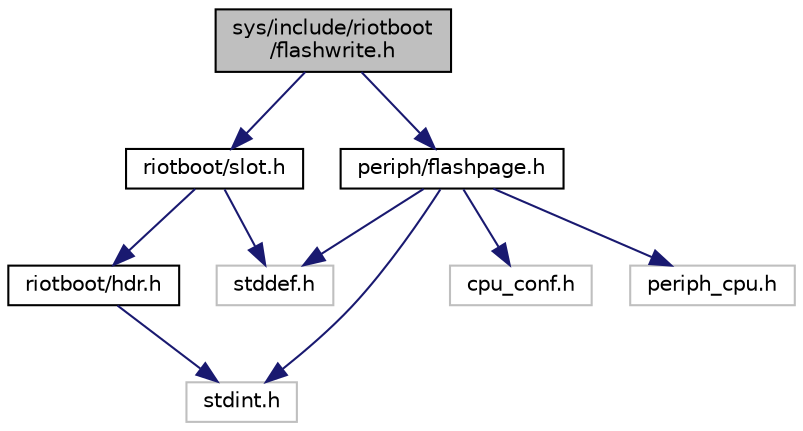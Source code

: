 digraph "sys/include/riotboot/flashwrite.h"
{
 // LATEX_PDF_SIZE
  edge [fontname="Helvetica",fontsize="10",labelfontname="Helvetica",labelfontsize="10"];
  node [fontname="Helvetica",fontsize="10",shape=record];
  Node1 [label="sys/include/riotboot\l/flashwrite.h",height=0.2,width=0.4,color="black", fillcolor="grey75", style="filled", fontcolor="black",tooltip="riotboot flash writing module"];
  Node1 -> Node2 [color="midnightblue",fontsize="10",style="solid",fontname="Helvetica"];
  Node2 [label="riotboot/slot.h",height=0.2,width=0.4,color="black", fillcolor="white", style="filled",URL="$slot_8h.html",tooltip="Slot management tools."];
  Node2 -> Node3 [color="midnightblue",fontsize="10",style="solid",fontname="Helvetica"];
  Node3 [label="stddef.h",height=0.2,width=0.4,color="grey75", fillcolor="white", style="filled",tooltip=" "];
  Node2 -> Node4 [color="midnightblue",fontsize="10",style="solid",fontname="Helvetica"];
  Node4 [label="riotboot/hdr.h",height=0.2,width=0.4,color="black", fillcolor="white", style="filled",URL="$riotboot_2hdr_8h.html",tooltip="RIOT \"partition\" header and tools."];
  Node4 -> Node5 [color="midnightblue",fontsize="10",style="solid",fontname="Helvetica"];
  Node5 [label="stdint.h",height=0.2,width=0.4,color="grey75", fillcolor="white", style="filled",tooltip=" "];
  Node1 -> Node6 [color="midnightblue",fontsize="10",style="solid",fontname="Helvetica"];
  Node6 [label="periph/flashpage.h",height=0.2,width=0.4,color="black", fillcolor="white", style="filled",URL="$flashpage_8h.html",tooltip="Low-level flash page peripheral driver interface."];
  Node6 -> Node3 [color="midnightblue",fontsize="10",style="solid",fontname="Helvetica"];
  Node6 -> Node5 [color="midnightblue",fontsize="10",style="solid",fontname="Helvetica"];
  Node6 -> Node7 [color="midnightblue",fontsize="10",style="solid",fontname="Helvetica"];
  Node7 [label="cpu_conf.h",height=0.2,width=0.4,color="grey75", fillcolor="white", style="filled",tooltip=" "];
  Node6 -> Node8 [color="midnightblue",fontsize="10",style="solid",fontname="Helvetica"];
  Node8 [label="periph_cpu.h",height=0.2,width=0.4,color="grey75", fillcolor="white", style="filled",tooltip=" "];
}

